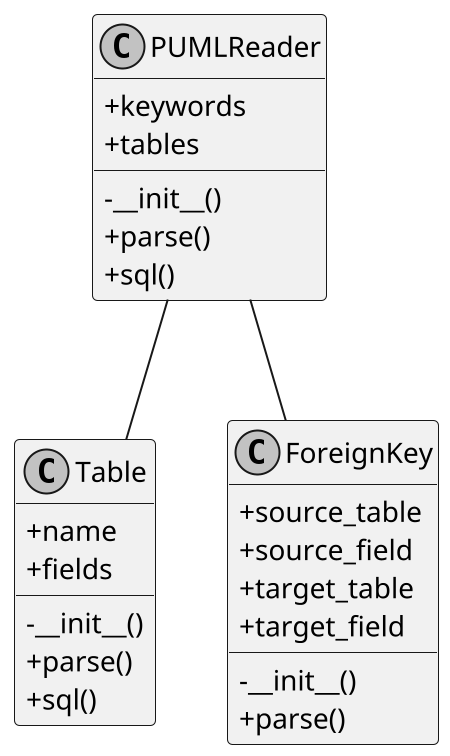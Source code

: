 @startuml
skinparam monochrome true
skinparam classAttributeIconSize 0
scale 2

class Table {
	+name
	+fields
	-__init__()
	+parse()
	+sql()
}

class ForeignKey {
	+source_table
	+source_field
	+target_table
	+target_field
	-__init__()
	+parse()
}

class PUMLReader {
	+keywords
	+tables
	-__init__()
	+parse()
	+sql()
}

PUMLReader -- Table
PUMLReader -- ForeignKey
@enduml
